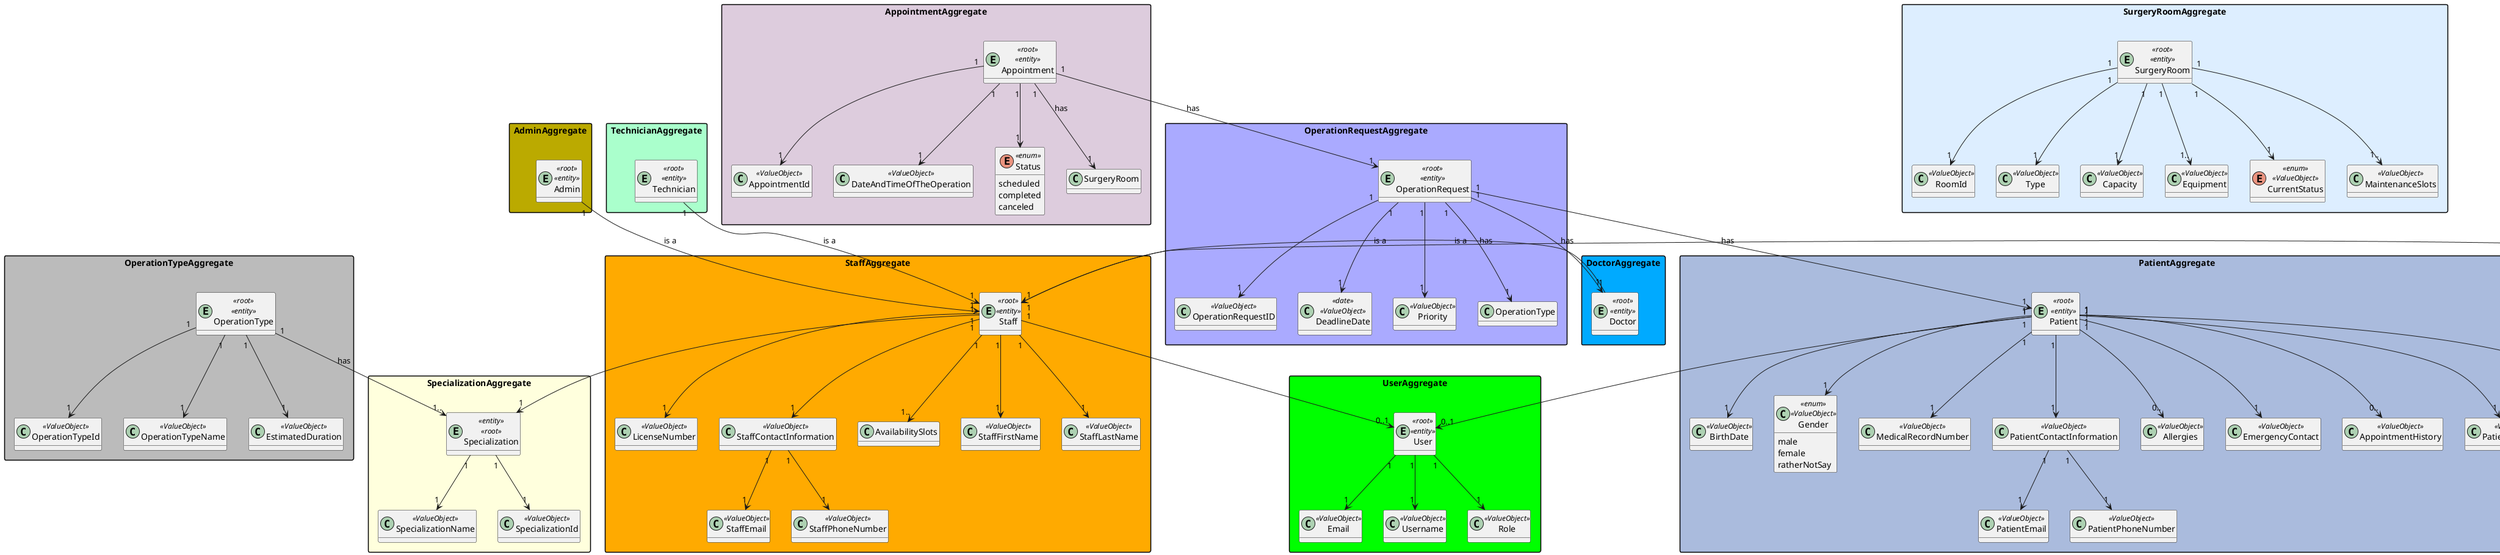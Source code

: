 @startuml

skinparam packageStyle rectangle
skinparam package {
    BackgroundColor #ffffff
    BorderColor #000000
}

hide methods

package UserAggregate #00ff00 {
    entity User <<root>> <<entity>> {}
    class Email <<ValueObject>> {}
    class Username <<ValueObject>> {}
    class Role <<ValueObject>> {}

    User "1" --> "1" Email 
    User "1" --> "1" Username
    User "1" --> "1" Role 
}


package SpecializationAggregate #ffffdd {

    entity Specialization <<entity>> <<root>>{}

    class SpecializationName <<ValueObject>>{}
    class SpecializationId <<ValueObject>>{}

    Specialization "1" --> "1" SpecializationId
    Specialization "1" --> "1" SpecializationName
}
package StaffAggregate #ffaa00 {
    entity Staff <<root>> <<entity>> {}

    class LicenseNumber <<ValueObject>> {}
    class StaffContactInformation <<ValueObject>> {}
    class StaffEmail<<ValueObject>> {}
    class StaffPhoneNumber<<ValueObject>> {}
    class AvailabilitySlots {}
    class StaffFirstName <<ValueObject>> {}
    class StaffLastName <<ValueObject>> {}

    Staff "1" --> "0..1" User
    Staff "1" --> "1" LicenseNumber
    Staff "1" --> "1" Specialization
    Staff "1" --> "1" StaffContactInformation
    Staff "1" --> "1.." AvailabilitySlots
    Staff "1" --> "1" StaffFirstName
    Staff "1" --> "1" StaffLastName
    StaffContactInformation "1" --> "1" StaffEmail
    StaffContactInformation "1" --> "1" StaffPhoneNumber
}

package PatientAggregate #aabbdd {
    entity Patient <<root>> <<entity>> {}
    class BirthDate <<ValueObject>> {}
    class Gender <<enum>> <<ValueObject>> {
        male 
        female
        ratherNotSay
    }
    class MedicalRecordNumber <<ValueObject>> {}
    class PatientContactInformation <<ValueObject>> {} /' Repeated class '/
    class PatientEmail<<ValueObject>> {}
    class PatientPhoneNumber<<ValueObject>> {}
    class Allergies <<ValueObject>> {}
    class EmergencyContact <<ValueObject>> {}
    class AppointmentHistory <<ValueObject>> {}
    class PatientFirstName <<ValueObject>> {}
    class PatientLastName <<ValueObject>> {}

    Patient "1" --> "0..1" User 
    Patient "1" --> "1" BirthDate 
    Patient "1" --> "1" Gender 
    Patient "1" --> "1" MedicalRecordNumber 
    Patient "1" --> "1" PatientContactInformation 
    Patient "1" --> "0.." Allergies
    Patient "1" --> "1" EmergencyContact
    Patient "1" --> "0.." AppointmentHistory 
    Patient "1" --> "1" PatientFirstName
    Patient "1" --> "1" PatientLastName
    PatientContactInformation "1" --> "1" PatientEmail
    PatientContactInformation "1" --> "1" PatientPhoneNumber
}


package DoctorAggregate #00aaff {
    entity Doctor <<root>> <<entity>> {}

    Doctor "1" -> "1" Staff : is a 
}

package NurseAggregate #aaff0f {
    entity Nurse <<root>> <<entity>> {}

    Nurse "1" -> "1" Staff : is a
}

package AdminAggregate #bbaa00 {
    entity Admin <<root>> <<entity>> {}

    Admin "1" --> "1" Staff : is a
}

package TechnicianAggregate #aaffcc {
    entity Technician <<root>> <<entity>> {}

    Technician "1" --> "1" Staff : is a
}


package OperationRequestAggregate #aaaaff {
    entity OperationRequest <<root>> <<entity>> {}

    class OperationRequestID <<ValueObject>> {}
    class DeadlineDate <<date>> <<ValueObject>> {}
    class Priority <<ValueObject>> {}

    OperationRequest "1" --> "1" Doctor : has 
    OperationRequest "1" --> "1" Patient : has 
    OperationRequest "1" --> "1" OperationType : has 
    OperationRequest "1" --> "1" OperationRequestID 
    OperationRequest "1" --> "1" DeadlineDate
    OperationRequest "1" --> "1" Priority    
}


package OperationTypeAggregate #bbbbbb {
    entity OperationType <<root>> <<entity>> {}

    class OperationTypeId <<ValueObject>> {}
    class OperationTypeName <<ValueObject>> {}
    class EstimatedDuration <<ValueObject>> {}

    OperationType "1" --> "1" OperationTypeId
    OperationType "1" --> "1" OperationTypeName
    OperationType "1" --> "1" EstimatedDuration
    OperationType "1" --> "1.." Specialization : has
}


package AppointmentAggregate #ddccdd {
    entity Appointment <<root>> <<entity>> {}

    class AppointmentId <<ValueObject>> {}
    class DateAndTimeOfTheOperation <<ValueObject>> {}
    enum Status <<enum>> {
        scheduled
        completed
        canceled
    }

    Appointment "1" --> "1" OperationRequest : has 
    Appointment "1" --> "1" SurgeryRoom : has 
    Appointment "1" --> "1" AppointmentId
    Appointment "1" --> "1" DateAndTimeOfTheOperation 
    Appointment "1" --> "1" Status 
}


package SurgeryRoomAggregate #ddeeff {
    entity SurgeryRoom <<root>> <<entity>> {}

    class RoomId <<ValueObject>> {}
    class Type <<ValueObject>> {}
    class Capacity <<ValueObject>> {}
    class Equipment <<ValueObject>> {}
    enum CurrentStatus <<enum>> <<ValueObject>> {}
    class MaintenanceSlots <<ValueObject>> {} /' ???? '/

    SurgeryRoom "1" --> "1" RoomId
    SurgeryRoom "1" --> "1" Type
    SurgeryRoom "1" --> "1" Capacity
    SurgeryRoom "1" --> "1.." Equipment
    SurgeryRoom "1" --> "1" CurrentStatus
    SurgeryRoom "1" --> "1.." MaintenanceSlots 
}

@enduml
